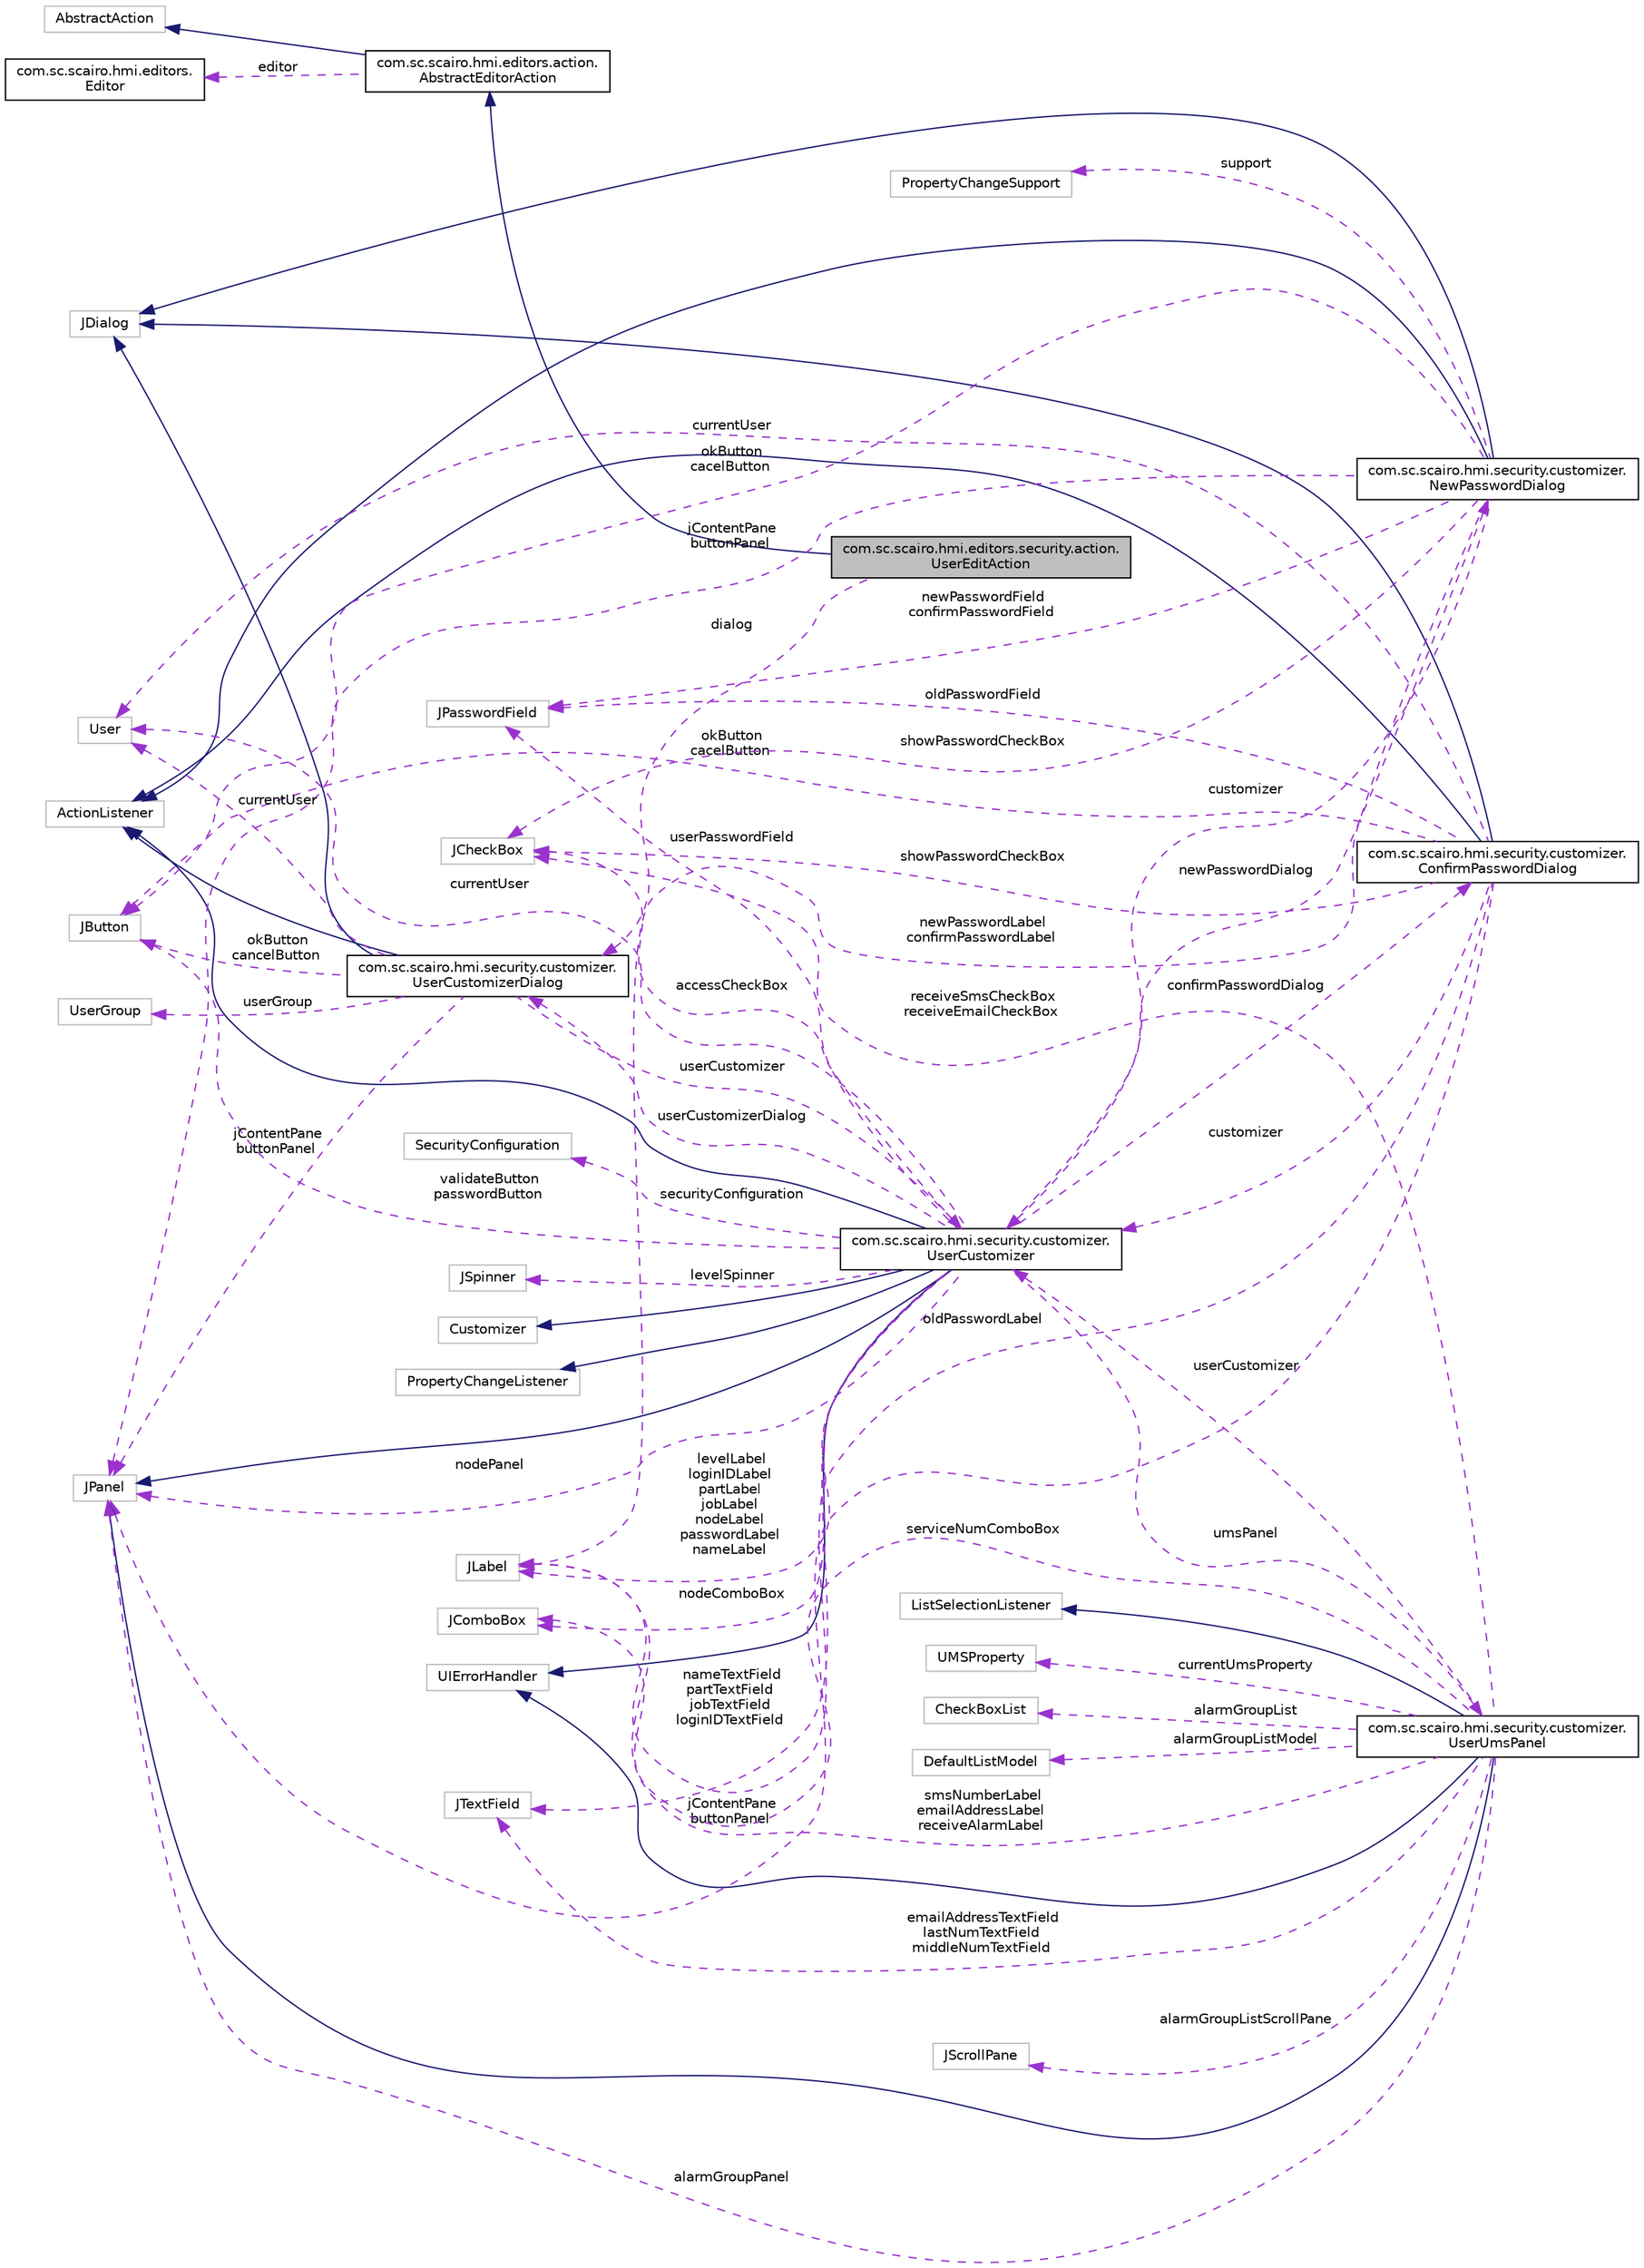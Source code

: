 digraph "com.sc.scairo.hmi.editors.security.action.UserEditAction"
{
 // LATEX_PDF_SIZE
  edge [fontname="Helvetica",fontsize="10",labelfontname="Helvetica",labelfontsize="10"];
  node [fontname="Helvetica",fontsize="10",shape=record];
  rankdir="LR";
  Node1 [label="com.sc.scairo.hmi.editors.security.action.\lUserEditAction",height=0.2,width=0.4,color="black", fillcolor="grey75", style="filled", fontcolor="black",tooltip=" "];
  Node2 -> Node1 [dir="back",color="midnightblue",fontsize="10",style="solid",fontname="Helvetica"];
  Node2 [label="com.sc.scairo.hmi.editors.action.\lAbstractEditorAction",height=0.2,width=0.4,color="black", fillcolor="white", style="filled",URL="$classcom_1_1sc_1_1scairo_1_1hmi_1_1editors_1_1action_1_1_abstract_editor_action.html",tooltip=" "];
  Node3 -> Node2 [dir="back",color="midnightblue",fontsize="10",style="solid",fontname="Helvetica"];
  Node3 [label="AbstractAction",height=0.2,width=0.4,color="grey75", fillcolor="white", style="filled",tooltip=" "];
  Node4 -> Node2 [dir="back",color="darkorchid3",fontsize="10",style="dashed",label=" editor" ,fontname="Helvetica"];
  Node4 [label="com.sc.scairo.hmi.editors.\lEditor",height=0.2,width=0.4,color="black", fillcolor="white", style="filled",URL="$interfacecom_1_1sc_1_1scairo_1_1hmi_1_1editors_1_1_editor.html",tooltip=" "];
  Node5 -> Node1 [dir="back",color="darkorchid3",fontsize="10",style="dashed",label=" dialog" ,fontname="Helvetica"];
  Node5 [label="com.sc.scairo.hmi.security.customizer.\lUserCustomizerDialog",height=0.2,width=0.4,color="black", fillcolor="white", style="filled",URL="$classcom_1_1sc_1_1scairo_1_1hmi_1_1security_1_1customizer_1_1_user_customizer_dialog.html",tooltip=" "];
  Node6 -> Node5 [dir="back",color="midnightblue",fontsize="10",style="solid",fontname="Helvetica"];
  Node6 [label="JDialog",height=0.2,width=0.4,color="grey75", fillcolor="white", style="filled",tooltip=" "];
  Node7 -> Node5 [dir="back",color="midnightblue",fontsize="10",style="solid",fontname="Helvetica"];
  Node7 [label="ActionListener",height=0.2,width=0.4,color="grey75", fillcolor="white", style="filled",tooltip=" "];
  Node8 -> Node5 [dir="back",color="darkorchid3",fontsize="10",style="dashed",label=" okButton\ncancelButton" ,fontname="Helvetica"];
  Node8 [label="JButton",height=0.2,width=0.4,color="grey75", fillcolor="white", style="filled",tooltip=" "];
  Node9 -> Node5 [dir="back",color="darkorchid3",fontsize="10",style="dashed",label=" userGroup" ,fontname="Helvetica"];
  Node9 [label="UserGroup",height=0.2,width=0.4,color="grey75", fillcolor="white", style="filled",tooltip=" "];
  Node10 -> Node5 [dir="back",color="darkorchid3",fontsize="10",style="dashed",label=" userCustomizer" ,fontname="Helvetica"];
  Node10 [label="com.sc.scairo.hmi.security.customizer.\lUserCustomizer",height=0.2,width=0.4,color="black", fillcolor="white", style="filled",URL="$classcom_1_1sc_1_1scairo_1_1hmi_1_1security_1_1customizer_1_1_user_customizer.html",tooltip=" "];
  Node11 -> Node10 [dir="back",color="midnightblue",fontsize="10",style="solid",fontname="Helvetica"];
  Node11 [label="JPanel",height=0.2,width=0.4,color="grey75", fillcolor="white", style="filled",tooltip=" "];
  Node12 -> Node10 [dir="back",color="midnightblue",fontsize="10",style="solid",fontname="Helvetica"];
  Node12 [label="Customizer",height=0.2,width=0.4,color="grey75", fillcolor="white", style="filled",tooltip=" "];
  Node7 -> Node10 [dir="back",color="midnightblue",fontsize="10",style="solid",fontname="Helvetica"];
  Node13 -> Node10 [dir="back",color="midnightblue",fontsize="10",style="solid",fontname="Helvetica"];
  Node13 [label="UIErrorHandler",height=0.2,width=0.4,color="grey75", fillcolor="white", style="filled",tooltip=" "];
  Node14 -> Node10 [dir="back",color="midnightblue",fontsize="10",style="solid",fontname="Helvetica"];
  Node14 [label="PropertyChangeListener",height=0.2,width=0.4,color="grey75", fillcolor="white", style="filled",tooltip=" "];
  Node5 -> Node10 [dir="back",color="darkorchid3",fontsize="10",style="dashed",label=" userCustomizerDialog" ,fontname="Helvetica"];
  Node8 -> Node10 [dir="back",color="darkorchid3",fontsize="10",style="dashed",label=" validateButton\npasswordButton" ,fontname="Helvetica"];
  Node15 -> Node10 [dir="back",color="darkorchid3",fontsize="10",style="dashed",label=" accessCheckBox" ,fontname="Helvetica"];
  Node15 [label="JCheckBox",height=0.2,width=0.4,color="grey75", fillcolor="white", style="filled",tooltip=" "];
  Node16 -> Node10 [dir="back",color="darkorchid3",fontsize="10",style="dashed",label=" securityConfiguration" ,fontname="Helvetica"];
  Node16 [label="SecurityConfiguration",height=0.2,width=0.4,color="grey75", fillcolor="white", style="filled",tooltip=" "];
  Node17 -> Node10 [dir="back",color="darkorchid3",fontsize="10",style="dashed",label=" nameTextField\npartTextField\njobTextField\nloginIDTextField" ,fontname="Helvetica"];
  Node17 [label="JTextField",height=0.2,width=0.4,color="grey75", fillcolor="white", style="filled",tooltip=" "];
  Node18 -> Node10 [dir="back",color="darkorchid3",fontsize="10",style="dashed",label=" levelSpinner" ,fontname="Helvetica"];
  Node18 [label="JSpinner",height=0.2,width=0.4,color="grey75", fillcolor="white", style="filled",tooltip=" "];
  Node19 -> Node10 [dir="back",color="darkorchid3",fontsize="10",style="dashed",label=" userPasswordField" ,fontname="Helvetica"];
  Node19 [label="JPasswordField",height=0.2,width=0.4,color="grey75", fillcolor="white", style="filled",tooltip=" "];
  Node20 -> Node10 [dir="back",color="darkorchid3",fontsize="10",style="dashed",label=" confirmPasswordDialog" ,fontname="Helvetica"];
  Node20 [label="com.sc.scairo.hmi.security.customizer.\lConfirmPasswordDialog",height=0.2,width=0.4,color="black", fillcolor="white", style="filled",URL="$classcom_1_1sc_1_1scairo_1_1hmi_1_1security_1_1customizer_1_1_confirm_password_dialog.html",tooltip=" "];
  Node6 -> Node20 [dir="back",color="midnightblue",fontsize="10",style="solid",fontname="Helvetica"];
  Node7 -> Node20 [dir="back",color="midnightblue",fontsize="10",style="solid",fontname="Helvetica"];
  Node8 -> Node20 [dir="back",color="darkorchid3",fontsize="10",style="dashed",label=" okButton\ncacelButton" ,fontname="Helvetica"];
  Node15 -> Node20 [dir="back",color="darkorchid3",fontsize="10",style="dashed",label=" showPasswordCheckBox" ,fontname="Helvetica"];
  Node10 -> Node20 [dir="back",color="darkorchid3",fontsize="10",style="dashed",label=" customizer" ,fontname="Helvetica"];
  Node19 -> Node20 [dir="back",color="darkorchid3",fontsize="10",style="dashed",label=" oldPasswordField" ,fontname="Helvetica"];
  Node21 -> Node20 [dir="back",color="darkorchid3",fontsize="10",style="dashed",label=" currentUser" ,fontname="Helvetica"];
  Node21 [label="User",height=0.2,width=0.4,color="grey75", fillcolor="white", style="filled",tooltip=" "];
  Node22 -> Node20 [dir="back",color="darkorchid3",fontsize="10",style="dashed",label=" oldPasswordLabel" ,fontname="Helvetica"];
  Node22 [label="JLabel",height=0.2,width=0.4,color="grey75", fillcolor="white", style="filled",tooltip=" "];
  Node11 -> Node20 [dir="back",color="darkorchid3",fontsize="10",style="dashed",label=" jContentPane\nbuttonPanel" ,fontname="Helvetica"];
  Node23 -> Node10 [dir="back",color="darkorchid3",fontsize="10",style="dashed",label=" umsPanel" ,fontname="Helvetica"];
  Node23 [label="com.sc.scairo.hmi.security.customizer.\lUserUmsPanel",height=0.2,width=0.4,color="black", fillcolor="white", style="filled",URL="$classcom_1_1sc_1_1scairo_1_1hmi_1_1security_1_1customizer_1_1_user_ums_panel.html",tooltip=" "];
  Node11 -> Node23 [dir="back",color="midnightblue",fontsize="10",style="solid",fontname="Helvetica"];
  Node24 -> Node23 [dir="back",color="midnightblue",fontsize="10",style="solid",fontname="Helvetica"];
  Node24 [label="ListSelectionListener",height=0.2,width=0.4,color="grey75", fillcolor="white", style="filled",tooltip=" "];
  Node13 -> Node23 [dir="back",color="midnightblue",fontsize="10",style="solid",fontname="Helvetica"];
  Node15 -> Node23 [dir="back",color="darkorchid3",fontsize="10",style="dashed",label=" receiveSmsCheckBox\nreceiveEmailCheckBox" ,fontname="Helvetica"];
  Node17 -> Node23 [dir="back",color="darkorchid3",fontsize="10",style="dashed",label=" emailAddressTextField\nlastNumTextField\nmiddleNumTextField" ,fontname="Helvetica"];
  Node25 -> Node23 [dir="back",color="darkorchid3",fontsize="10",style="dashed",label=" currentUmsProperty" ,fontname="Helvetica"];
  Node25 [label="UMSProperty",height=0.2,width=0.4,color="grey75", fillcolor="white", style="filled",tooltip=" "];
  Node26 -> Node23 [dir="back",color="darkorchid3",fontsize="10",style="dashed",label=" alarmGroupList" ,fontname="Helvetica"];
  Node26 [label="CheckBoxList",height=0.2,width=0.4,color="grey75", fillcolor="white", style="filled",tooltip=" "];
  Node27 -> Node23 [dir="back",color="darkorchid3",fontsize="10",style="dashed",label=" alarmGroupListModel" ,fontname="Helvetica"];
  Node27 [label="DefaultListModel",height=0.2,width=0.4,color="grey75", fillcolor="white", style="filled",tooltip=" "];
  Node10 -> Node23 [dir="back",color="darkorchid3",fontsize="10",style="dashed",label=" userCustomizer" ,fontname="Helvetica"];
  Node28 -> Node23 [dir="back",color="darkorchid3",fontsize="10",style="dashed",label=" serviceNumComboBox" ,fontname="Helvetica"];
  Node28 [label="JComboBox",height=0.2,width=0.4,color="grey75", fillcolor="white", style="filled",tooltip=" "];
  Node22 -> Node23 [dir="back",color="darkorchid3",fontsize="10",style="dashed",label=" smsNumberLabel\nemailAddressLabel\nreceiveAlarmLabel" ,fontname="Helvetica"];
  Node11 -> Node23 [dir="back",color="darkorchid3",fontsize="10",style="dashed",label=" alarmGroupPanel" ,fontname="Helvetica"];
  Node29 -> Node23 [dir="back",color="darkorchid3",fontsize="10",style="dashed",label=" alarmGroupListScrollPane" ,fontname="Helvetica"];
  Node29 [label="JScrollPane",height=0.2,width=0.4,color="grey75", fillcolor="white", style="filled",tooltip=" "];
  Node28 -> Node10 [dir="back",color="darkorchid3",fontsize="10",style="dashed",label=" nodeComboBox" ,fontname="Helvetica"];
  Node21 -> Node10 [dir="back",color="darkorchid3",fontsize="10",style="dashed",label=" currentUser" ,fontname="Helvetica"];
  Node22 -> Node10 [dir="back",color="darkorchid3",fontsize="10",style="dashed",label=" levelLabel\nloginIDLabel\npartLabel\njobLabel\nnodeLabel\npasswordLabel\nnameLabel" ,fontname="Helvetica"];
  Node11 -> Node10 [dir="back",color="darkorchid3",fontsize="10",style="dashed",label=" nodePanel" ,fontname="Helvetica"];
  Node30 -> Node10 [dir="back",color="darkorchid3",fontsize="10",style="dashed",label=" newPasswordDialog" ,fontname="Helvetica"];
  Node30 [label="com.sc.scairo.hmi.security.customizer.\lNewPasswordDialog",height=0.2,width=0.4,color="black", fillcolor="white", style="filled",URL="$classcom_1_1sc_1_1scairo_1_1hmi_1_1security_1_1customizer_1_1_new_password_dialog.html",tooltip=" "];
  Node6 -> Node30 [dir="back",color="midnightblue",fontsize="10",style="solid",fontname="Helvetica"];
  Node7 -> Node30 [dir="back",color="midnightblue",fontsize="10",style="solid",fontname="Helvetica"];
  Node8 -> Node30 [dir="back",color="darkorchid3",fontsize="10",style="dashed",label=" okButton\ncacelButton" ,fontname="Helvetica"];
  Node15 -> Node30 [dir="back",color="darkorchid3",fontsize="10",style="dashed",label=" showPasswordCheckBox" ,fontname="Helvetica"];
  Node10 -> Node30 [dir="back",color="darkorchid3",fontsize="10",style="dashed",label=" customizer" ,fontname="Helvetica"];
  Node19 -> Node30 [dir="back",color="darkorchid3",fontsize="10",style="dashed",label=" newPasswordField\nconfirmPasswordField" ,fontname="Helvetica"];
  Node22 -> Node30 [dir="back",color="darkorchid3",fontsize="10",style="dashed",label=" newPasswordLabel\nconfirmPasswordLabel" ,fontname="Helvetica"];
  Node11 -> Node30 [dir="back",color="darkorchid3",fontsize="10",style="dashed",label=" jContentPane\nbuttonPanel" ,fontname="Helvetica"];
  Node31 -> Node30 [dir="back",color="darkorchid3",fontsize="10",style="dashed",label=" support" ,fontname="Helvetica"];
  Node31 [label="PropertyChangeSupport",height=0.2,width=0.4,color="grey75", fillcolor="white", style="filled",tooltip=" "];
  Node21 -> Node5 [dir="back",color="darkorchid3",fontsize="10",style="dashed",label=" currentUser" ,fontname="Helvetica"];
  Node11 -> Node5 [dir="back",color="darkorchid3",fontsize="10",style="dashed",label=" jContentPane\nbuttonPanel" ,fontname="Helvetica"];
}
